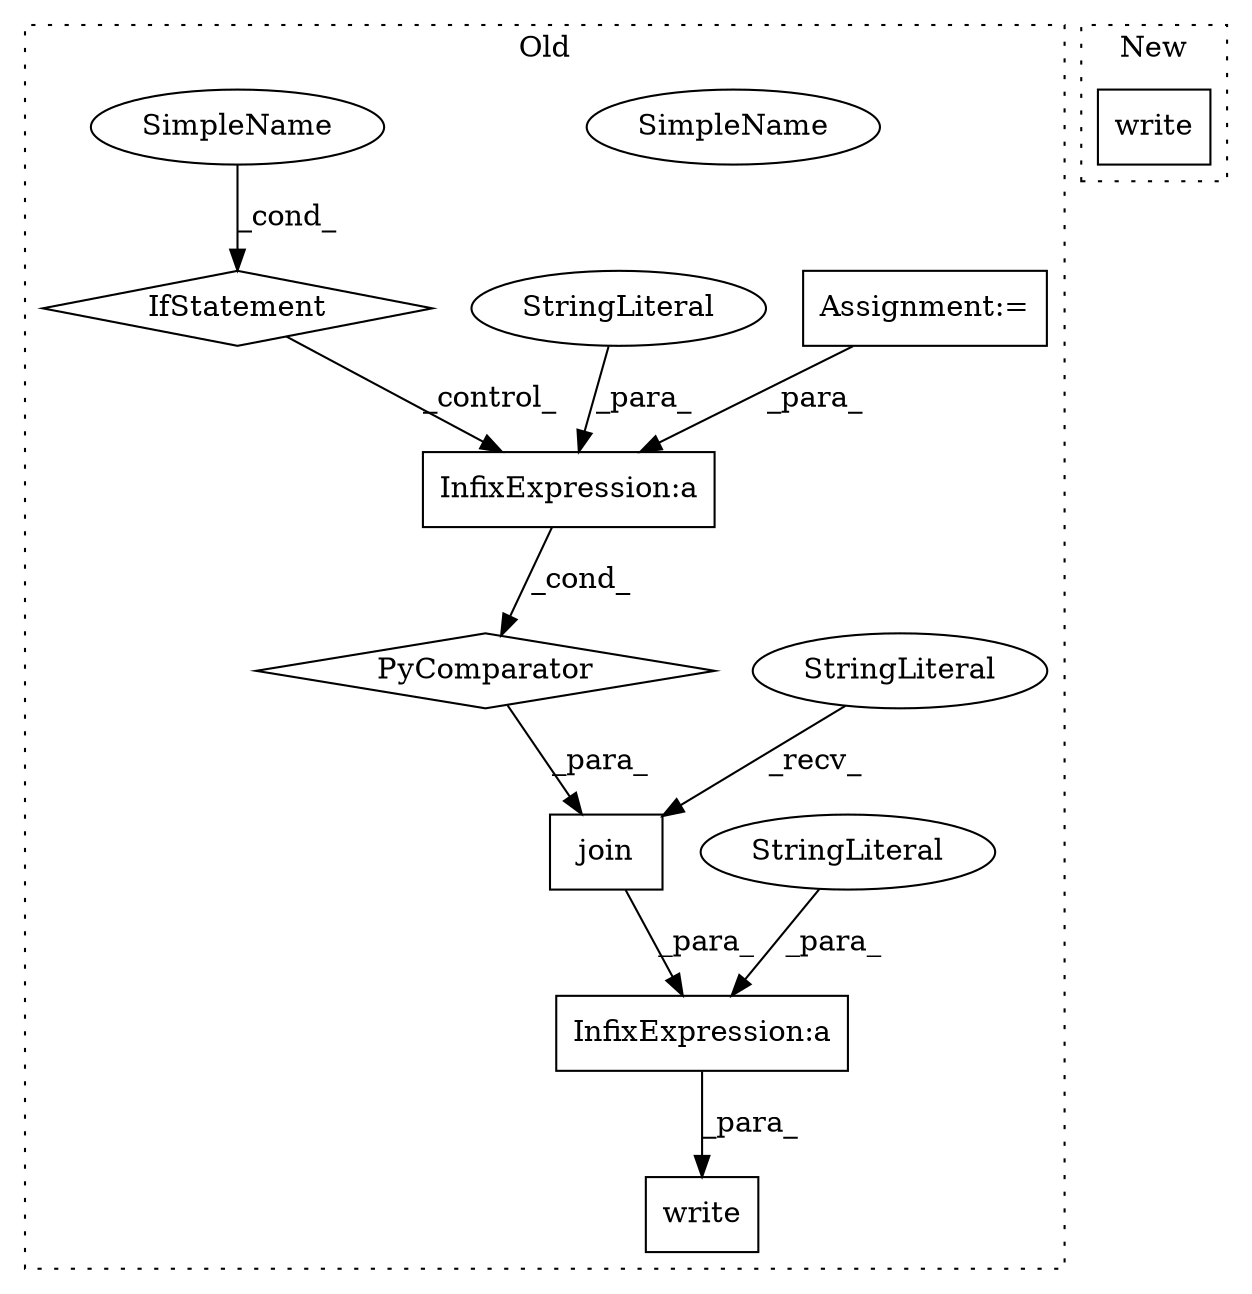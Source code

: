 digraph G {
subgraph cluster0 {
1 [label="join" a="32" s="69891,70038" l="18,-5" shape="box"];
3 [label="StringLiteral" a="45" s="69886" l="4" shape="ellipse"];
4 [label="write" a="32" s="69837,70033" l="6,1" shape="box"];
5 [label="InfixExpression:a" a="27" s="69883" l="3" shape="box"];
6 [label="StringLiteral" a="45" s="69843" l="40" shape="ellipse"];
7 [label="Assignment:=" a="7" s="69996" l="34" shape="box"];
8 [label="PyComparator" a="113" s="69996" l="34" shape="diamond"];
9 [label="InfixExpression:a" a="27" s="69922" l="3" shape="box"];
10 [label="IfStatement" a="25" s="69996" l="34" shape="diamond"];
11 [label="SimpleName" a="42" s="70025" l="5" shape="ellipse"];
12 [label="StringLiteral" a="45" s="69910" l="12" shape="ellipse"];
13 [label="SimpleName" a="42" s="70025" l="5" shape="ellipse"];
label = "Old";
style="dotted";
}
subgraph cluster1 {
2 [label="write" a="32" s="69837,69855" l="6,1" shape="box"];
label = "New";
style="dotted";
}
1 -> 5 [label="_para_"];
3 -> 1 [label="_recv_"];
5 -> 4 [label="_para_"];
6 -> 5 [label="_para_"];
7 -> 9 [label="_para_"];
8 -> 1 [label="_para_"];
9 -> 8 [label="_cond_"];
10 -> 9 [label="_control_"];
12 -> 9 [label="_para_"];
13 -> 10 [label="_cond_"];
}